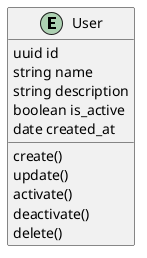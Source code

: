 @startuml User

entity User

User : uuid id
User : string name
User : string description
User : boolean is_active
User : date created_at

User : create()
User : update()
User : activate()
User : deactivate()
User : delete()

@enduml

